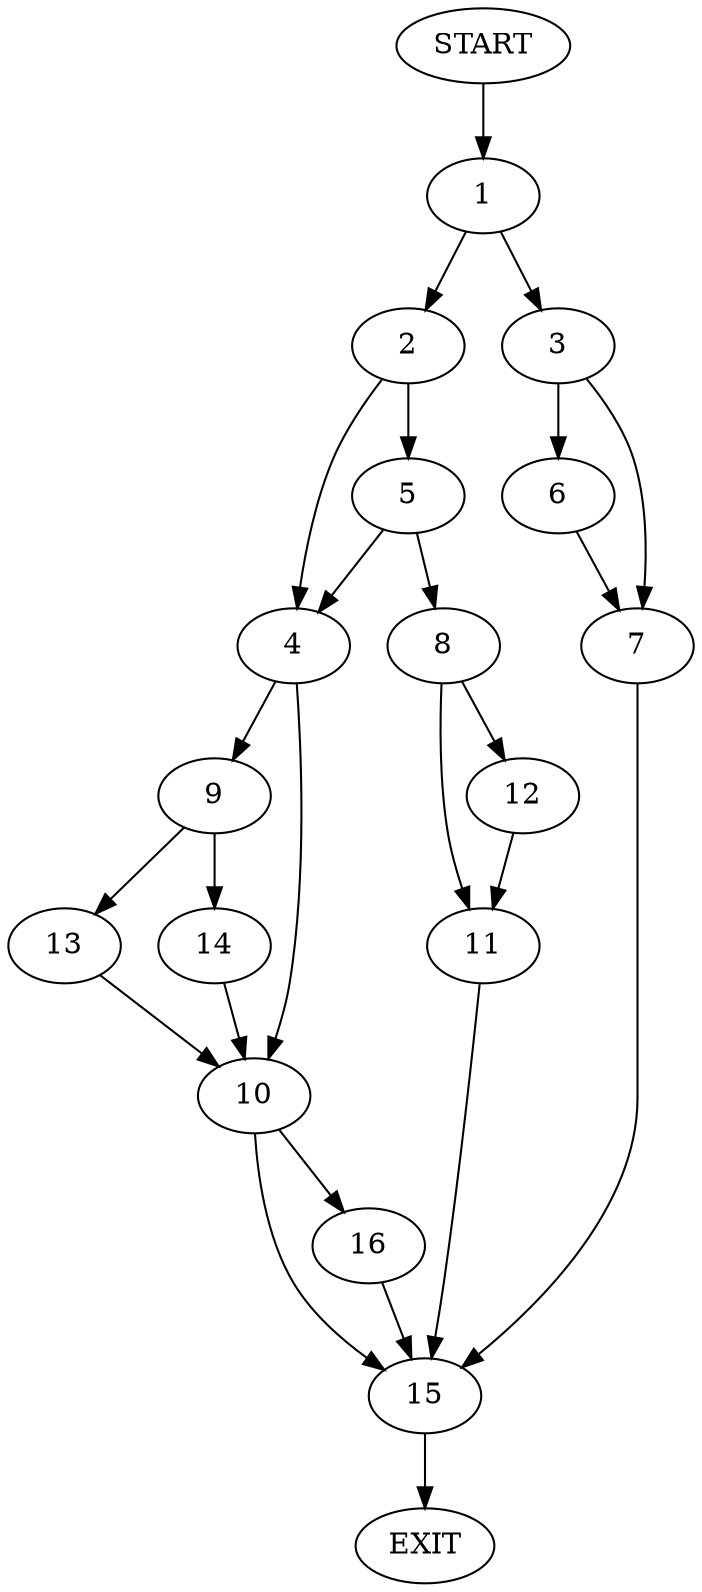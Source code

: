 digraph {
0 [label="START"]
17 [label="EXIT"]
0 -> 1
1 -> 2
1 -> 3
2 -> 4
2 -> 5
3 -> 6
3 -> 7
5 -> 4
5 -> 8
4 -> 9
4 -> 10
8 -> 11
8 -> 12
9 -> 13
9 -> 14
10 -> 15
10 -> 16
14 -> 10
13 -> 10
15 -> 17
16 -> 15
11 -> 15
12 -> 11
6 -> 7
7 -> 15
}
